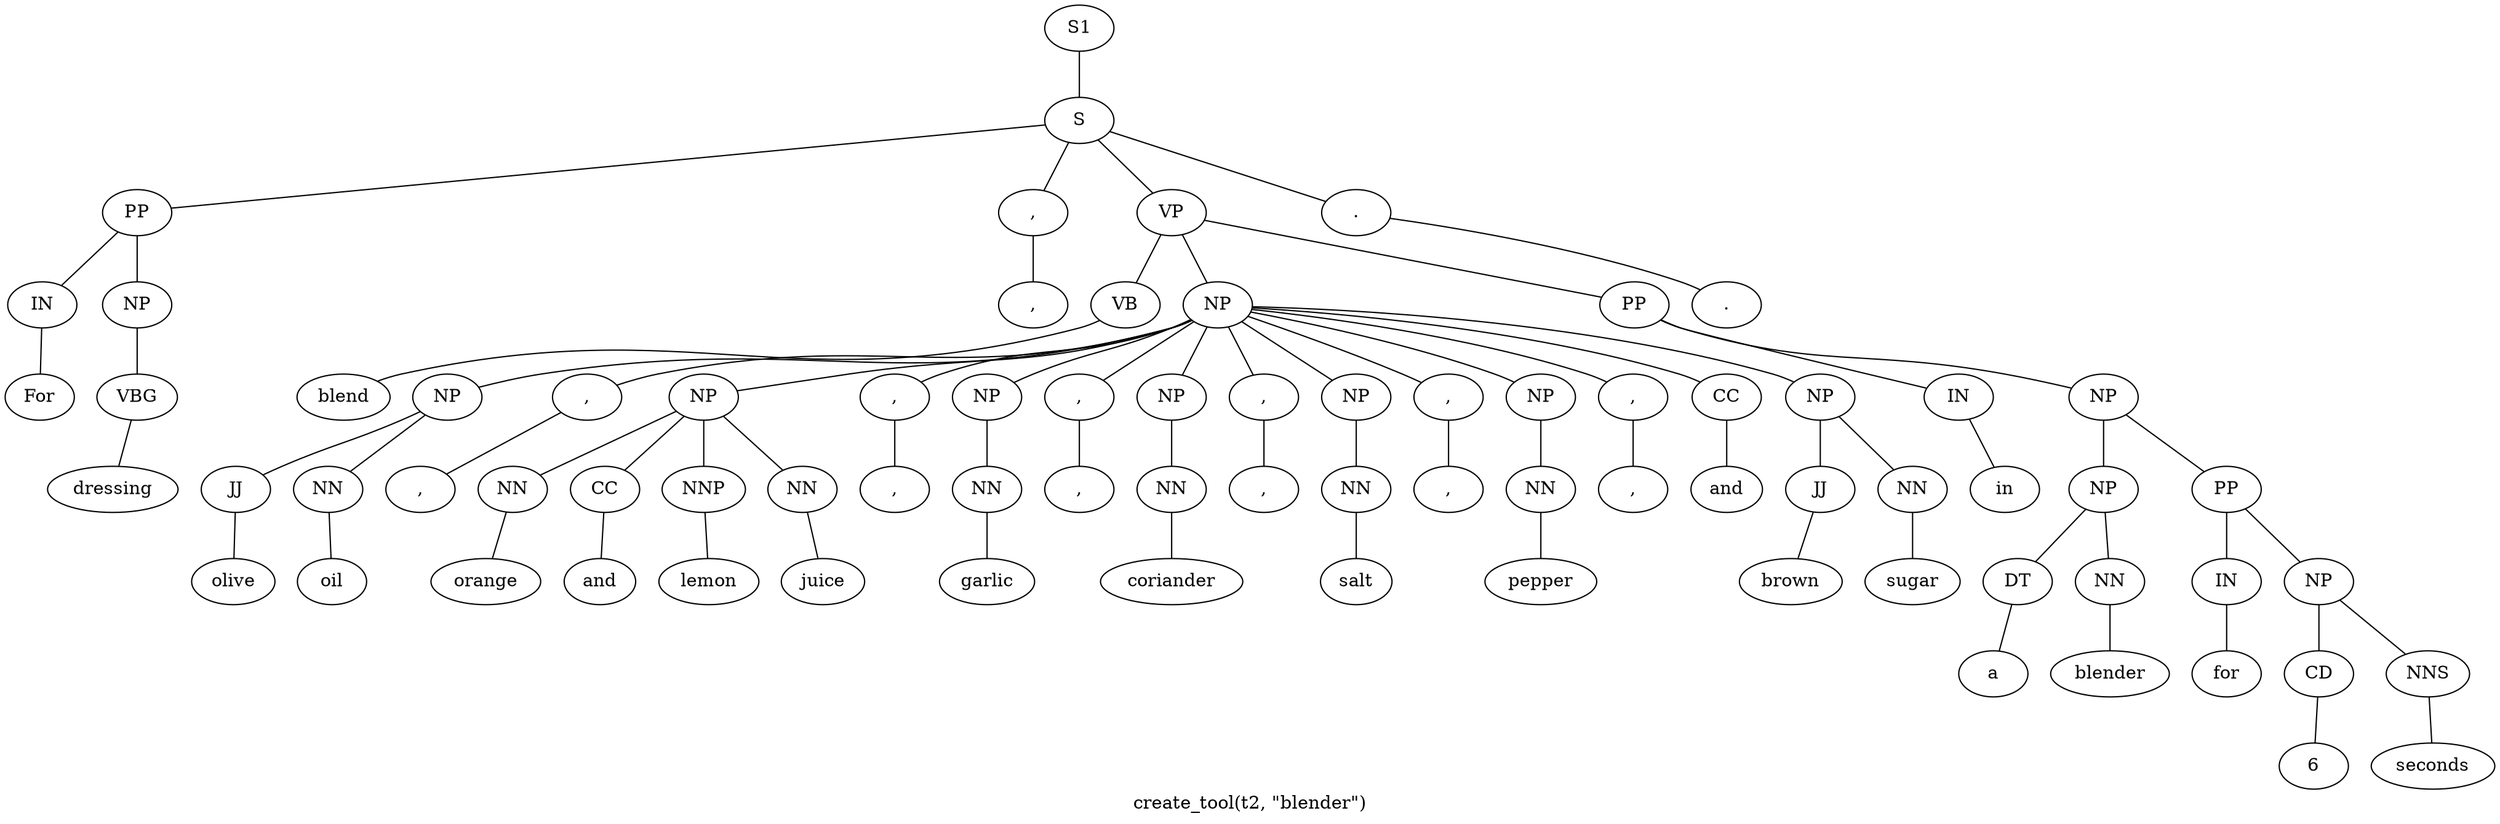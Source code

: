 graph SyntaxGraph {
	label = "create_tool(t2, \"blender\")";
	Node0 [label="S1"];
	Node1 [label="S"];
	Node2 [label="PP"];
	Node3 [label="IN"];
	Node4 [label="For"];
	Node5 [label="NP"];
	Node6 [label="VBG"];
	Node7 [label="dressing"];
	Node8 [label=","];
	Node9 [label=","];
	Node10 [label="VP"];
	Node11 [label="VB"];
	Node12 [label="blend"];
	Node13 [label="NP"];
	Node14 [label="NP"];
	Node15 [label="JJ"];
	Node16 [label="olive"];
	Node17 [label="NN"];
	Node18 [label="oil"];
	Node19 [label=","];
	Node20 [label=","];
	Node21 [label="NP"];
	Node22 [label="NN"];
	Node23 [label="orange"];
	Node24 [label="CC"];
	Node25 [label="and"];
	Node26 [label="NNP"];
	Node27 [label="lemon"];
	Node28 [label="NN"];
	Node29 [label="juice"];
	Node30 [label=","];
	Node31 [label=","];
	Node32 [label="NP"];
	Node33 [label="NN"];
	Node34 [label="garlic"];
	Node35 [label=","];
	Node36 [label=","];
	Node37 [label="NP"];
	Node38 [label="NN"];
	Node39 [label="coriander"];
	Node40 [label=","];
	Node41 [label=","];
	Node42 [label="NP"];
	Node43 [label="NN"];
	Node44 [label="salt"];
	Node45 [label=","];
	Node46 [label=","];
	Node47 [label="NP"];
	Node48 [label="NN"];
	Node49 [label="pepper"];
	Node50 [label=","];
	Node51 [label=","];
	Node52 [label="CC"];
	Node53 [label="and"];
	Node54 [label="NP"];
	Node55 [label="JJ"];
	Node56 [label="brown"];
	Node57 [label="NN"];
	Node58 [label="sugar"];
	Node59 [label="PP"];
	Node60 [label="IN"];
	Node61 [label="in"];
	Node62 [label="NP"];
	Node63 [label="NP"];
	Node64 [label="DT"];
	Node65 [label="a"];
	Node66 [label="NN"];
	Node67 [label="blender"];
	Node68 [label="PP"];
	Node69 [label="IN"];
	Node70 [label="for"];
	Node71 [label="NP"];
	Node72 [label="CD"];
	Node73 [label="6"];
	Node74 [label="NNS"];
	Node75 [label="seconds"];
	Node76 [label="."];
	Node77 [label="."];

	Node0 -- Node1;
	Node1 -- Node2;
	Node1 -- Node8;
	Node1 -- Node10;
	Node1 -- Node76;
	Node2 -- Node3;
	Node2 -- Node5;
	Node3 -- Node4;
	Node5 -- Node6;
	Node6 -- Node7;
	Node8 -- Node9;
	Node10 -- Node11;
	Node10 -- Node13;
	Node10 -- Node59;
	Node11 -- Node12;
	Node13 -- Node14;
	Node13 -- Node19;
	Node13 -- Node21;
	Node13 -- Node30;
	Node13 -- Node32;
	Node13 -- Node35;
	Node13 -- Node37;
	Node13 -- Node40;
	Node13 -- Node42;
	Node13 -- Node45;
	Node13 -- Node47;
	Node13 -- Node50;
	Node13 -- Node52;
	Node13 -- Node54;
	Node14 -- Node15;
	Node14 -- Node17;
	Node15 -- Node16;
	Node17 -- Node18;
	Node19 -- Node20;
	Node21 -- Node22;
	Node21 -- Node24;
	Node21 -- Node26;
	Node21 -- Node28;
	Node22 -- Node23;
	Node24 -- Node25;
	Node26 -- Node27;
	Node28 -- Node29;
	Node30 -- Node31;
	Node32 -- Node33;
	Node33 -- Node34;
	Node35 -- Node36;
	Node37 -- Node38;
	Node38 -- Node39;
	Node40 -- Node41;
	Node42 -- Node43;
	Node43 -- Node44;
	Node45 -- Node46;
	Node47 -- Node48;
	Node48 -- Node49;
	Node50 -- Node51;
	Node52 -- Node53;
	Node54 -- Node55;
	Node54 -- Node57;
	Node55 -- Node56;
	Node57 -- Node58;
	Node59 -- Node60;
	Node59 -- Node62;
	Node60 -- Node61;
	Node62 -- Node63;
	Node62 -- Node68;
	Node63 -- Node64;
	Node63 -- Node66;
	Node64 -- Node65;
	Node66 -- Node67;
	Node68 -- Node69;
	Node68 -- Node71;
	Node69 -- Node70;
	Node71 -- Node72;
	Node71 -- Node74;
	Node72 -- Node73;
	Node74 -- Node75;
	Node76 -- Node77;
}